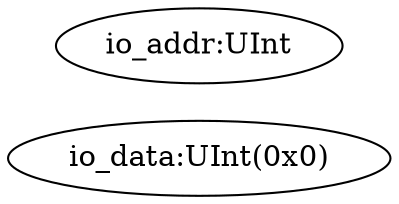 digraph ZeroWidthTest_LookupComp_1{
rankdir = LR;
  io_data[label="io_data:UInt(0x0)"];
  io_addr[label="io_addr:UInt"];
}